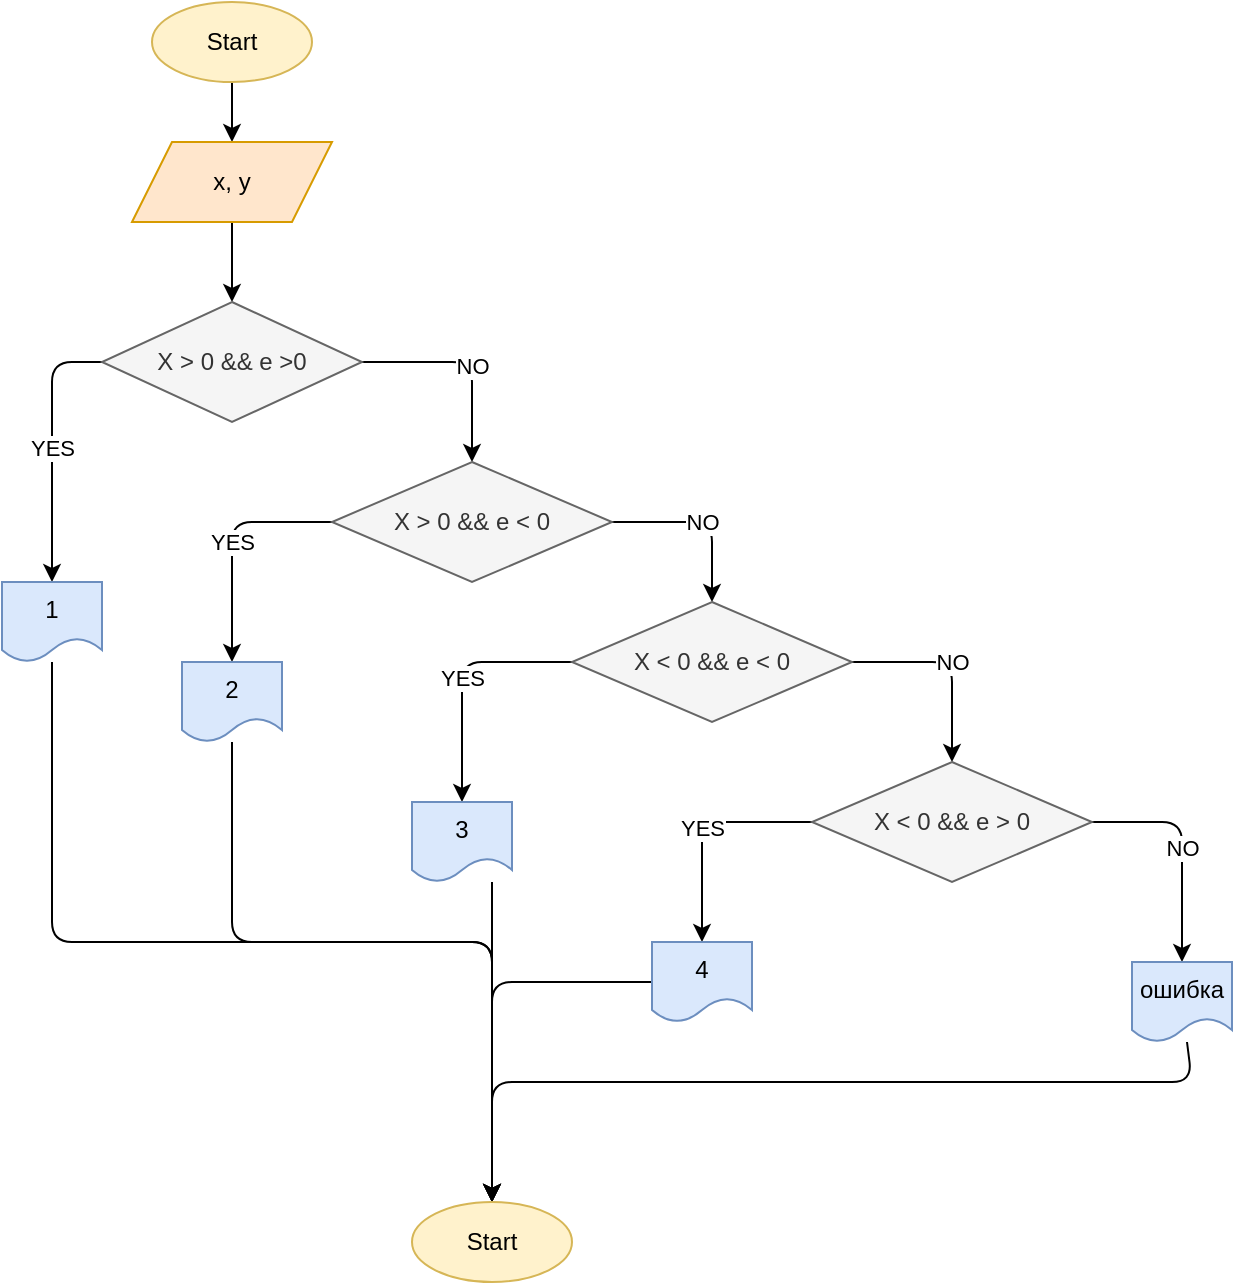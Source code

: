 <mxfile>
    <diagram id="3CMsw0yixThUSKY9bedl" name="Page-1">
        <mxGraphModel dx="755" dy="432" grid="1" gridSize="10" guides="1" tooltips="1" connect="1" arrows="1" fold="1" page="0" pageScale="1" pageWidth="827" pageHeight="1169" background="#ffffff" math="0" shadow="0">
            <root>
                <mxCell id="0"/>
                <mxCell id="1" parent="0"/>
                <mxCell id="10" value="" style="edgeStyle=none;html=1;fontColor=#000000;strokeColor=#000000;" edge="1" parent="1" source="2" target="9">
                    <mxGeometry relative="1" as="geometry"/>
                </mxCell>
                <mxCell id="2" value="&lt;font color=&quot;#000000&quot;&gt;Start&lt;/font&gt;" style="ellipse;whiteSpace=wrap;html=1;fillColor=#fff2cc;strokeColor=#d6b656;" vertex="1" parent="1">
                    <mxGeometry x="280" y="100" width="80" height="40" as="geometry"/>
                </mxCell>
                <mxCell id="12" value="" style="edgeStyle=none;html=1;fontColor=#000000;strokeColor=#000000;" edge="1" parent="1" source="9" target="11">
                    <mxGeometry relative="1" as="geometry"/>
                </mxCell>
                <mxCell id="9" value="&lt;font color=&quot;#000000&quot;&gt;x, y&lt;/font&gt;" style="shape=parallelogram;perimeter=parallelogramPerimeter;whiteSpace=wrap;html=1;fixedSize=1;fillColor=#ffe6cc;strokeColor=#d79b00;" vertex="1" parent="1">
                    <mxGeometry x="270" y="170" width="100" height="40" as="geometry"/>
                </mxCell>
                <mxCell id="15" value="&lt;span style=&quot;background-color: rgb(255 , 255 , 255)&quot;&gt;NO&lt;/span&gt;" style="edgeStyle=none;html=1;fontColor=#000000;strokeColor=#000000;" edge="1" parent="1" source="11" target="14">
                    <mxGeometry x="0.086" relative="1" as="geometry">
                        <Array as="points">
                            <mxPoint x="440" y="280"/>
                        </Array>
                        <mxPoint as="offset"/>
                    </mxGeometry>
                </mxCell>
                <mxCell id="19" value="&lt;span style=&quot;background-color: rgb(255 , 255 , 255)&quot;&gt;YES&lt;/span&gt;" style="edgeStyle=none;html=1;fontColor=#000000;strokeColor=#000000;entryX=0.5;entryY=0;entryDx=0;entryDy=0;" edge="1" parent="1" source="11" target="16">
                    <mxGeometry relative="1" as="geometry">
                        <mxPoint x="160" y="280" as="targetPoint"/>
                        <Array as="points">
                            <mxPoint x="230" y="280"/>
                        </Array>
                    </mxGeometry>
                </mxCell>
                <mxCell id="11" value="X &amp;gt; 0 &amp;amp;&amp;amp; e &amp;gt;0" style="rhombus;whiteSpace=wrap;html=1;fillColor=#f5f5f5;strokeColor=#666666;fontColor=#333333;" vertex="1" parent="1">
                    <mxGeometry x="255" y="250" width="130" height="60" as="geometry"/>
                </mxCell>
                <mxCell id="20" value="&lt;font color=&quot;#000000&quot;&gt;NO&lt;/font&gt;" style="edgeStyle=none;html=1;labelBackgroundColor=#FFFFFF;fontColor=#FFFFFF;strokeColor=#000000;entryX=0.5;entryY=0;entryDx=0;entryDy=0;" edge="1" parent="1" source="14" target="27">
                    <mxGeometry relative="1" as="geometry">
                        <mxPoint x="560" y="440" as="targetPoint"/>
                        <Array as="points">
                            <mxPoint x="560" y="360"/>
                        </Array>
                    </mxGeometry>
                </mxCell>
                <mxCell id="22" value="&lt;font color=&quot;#000000&quot;&gt;YES&lt;/font&gt;" style="edgeStyle=none;html=1;labelBackgroundColor=#FFFFFF;fontColor=#FFFFFF;strokeColor=#000000;entryX=0.5;entryY=0;entryDx=0;entryDy=0;" edge="1" parent="1" source="14" target="23">
                    <mxGeometry relative="1" as="geometry">
                        <mxPoint x="310" y="460" as="targetPoint"/>
                        <Array as="points">
                            <mxPoint x="320" y="360"/>
                        </Array>
                    </mxGeometry>
                </mxCell>
                <mxCell id="14" value="X &amp;gt; 0 &amp;amp;&amp;amp; e &amp;lt; 0" style="rhombus;whiteSpace=wrap;html=1;fillColor=#f5f5f5;strokeColor=#666666;fontColor=#333333;" vertex="1" parent="1">
                    <mxGeometry x="370" y="330" width="140" height="60" as="geometry"/>
                </mxCell>
                <mxCell id="36" style="edgeStyle=none;html=1;labelBackgroundColor=#FFFFFF;fontColor=#000000;strokeColor=#000000;" edge="1" parent="1" source="16" target="35">
                    <mxGeometry relative="1" as="geometry">
                        <Array as="points">
                            <mxPoint x="230" y="570"/>
                            <mxPoint x="450" y="570"/>
                        </Array>
                    </mxGeometry>
                </mxCell>
                <mxCell id="16" value="&lt;font color=&quot;#000000&quot;&gt;1&lt;/font&gt;" style="shape=document;whiteSpace=wrap;html=1;boundedLbl=1;fillColor=#dae8fc;strokeColor=#6c8ebf;" vertex="1" parent="1">
                    <mxGeometry x="205" y="390" width="50" height="40" as="geometry"/>
                </mxCell>
                <mxCell id="38" style="edgeStyle=none;html=1;entryX=0.5;entryY=0;entryDx=0;entryDy=0;labelBackgroundColor=#FFFFFF;fontColor=#000000;strokeColor=#000000;" edge="1" parent="1" source="23" target="35">
                    <mxGeometry relative="1" as="geometry">
                        <Array as="points">
                            <mxPoint x="320" y="570"/>
                            <mxPoint x="450" y="570"/>
                        </Array>
                    </mxGeometry>
                </mxCell>
                <mxCell id="23" value="&lt;font color=&quot;#000000&quot;&gt;2&lt;/font&gt;" style="shape=document;whiteSpace=wrap;html=1;boundedLbl=1;fillColor=#dae8fc;strokeColor=#6c8ebf;" vertex="1" parent="1">
                    <mxGeometry x="295" y="430" width="50" height="40" as="geometry"/>
                </mxCell>
                <mxCell id="25" value="&lt;font color=&quot;#000000&quot;&gt;NO&lt;/font&gt;" style="edgeStyle=none;html=1;labelBackgroundColor=#FFFFFF;fontColor=#FFFFFF;strokeColor=#000000;entryX=0.5;entryY=0;entryDx=0;entryDy=0;" edge="1" parent="1" source="27" target="31">
                    <mxGeometry relative="1" as="geometry">
                        <mxPoint x="675" y="510" as="targetPoint"/>
                        <Array as="points">
                            <mxPoint x="680" y="430"/>
                        </Array>
                    </mxGeometry>
                </mxCell>
                <mxCell id="26" value="&lt;font color=&quot;#000000&quot;&gt;YES&lt;/font&gt;" style="edgeStyle=none;html=1;labelBackgroundColor=#FFFFFF;fontColor=#FFFFFF;strokeColor=#000000;entryX=0.5;entryY=0;entryDx=0;entryDy=0;" edge="1" parent="1" source="27" target="28">
                    <mxGeometry relative="1" as="geometry">
                        <mxPoint x="425" y="530" as="targetPoint"/>
                        <Array as="points">
                            <mxPoint x="435" y="430"/>
                        </Array>
                    </mxGeometry>
                </mxCell>
                <mxCell id="27" value="X &amp;lt; 0 &amp;amp;&amp;amp; e &amp;lt; 0" style="rhombus;whiteSpace=wrap;html=1;fillColor=#f5f5f5;strokeColor=#666666;fontColor=#333333;" vertex="1" parent="1">
                    <mxGeometry x="490" y="400" width="140" height="60" as="geometry"/>
                </mxCell>
                <mxCell id="37" style="edgeStyle=none;html=1;entryX=0.5;entryY=0;entryDx=0;entryDy=0;labelBackgroundColor=#FFFFFF;fontColor=#000000;strokeColor=#000000;" edge="1" parent="1" source="28" target="35">
                    <mxGeometry relative="1" as="geometry">
                        <Array as="points">
                            <mxPoint x="450" y="540"/>
                        </Array>
                    </mxGeometry>
                </mxCell>
                <mxCell id="28" value="&lt;font color=&quot;#000000&quot;&gt;3&lt;/font&gt;" style="shape=document;whiteSpace=wrap;html=1;boundedLbl=1;fillColor=#dae8fc;strokeColor=#6c8ebf;" vertex="1" parent="1">
                    <mxGeometry x="410" y="500" width="50" height="40" as="geometry"/>
                </mxCell>
                <mxCell id="29" value="&lt;font color=&quot;#000000&quot;&gt;NO&lt;/font&gt;" style="edgeStyle=none;html=1;labelBackgroundColor=#FFFFFF;fontColor=#FFFFFF;strokeColor=#000000;" edge="1" parent="1" source="31" target="34">
                    <mxGeometry relative="1" as="geometry">
                        <mxPoint x="795" y="590" as="targetPoint"/>
                        <Array as="points">
                            <mxPoint x="795" y="510"/>
                        </Array>
                    </mxGeometry>
                </mxCell>
                <mxCell id="30" value="&lt;font color=&quot;#000000&quot;&gt;YES&lt;/font&gt;" style="edgeStyle=none;html=1;labelBackgroundColor=#FFFFFF;fontColor=#FFFFFF;strokeColor=#000000;entryX=0.5;entryY=0;entryDx=0;entryDy=0;" edge="1" parent="1" source="31" target="32">
                    <mxGeometry relative="1" as="geometry">
                        <mxPoint x="545" y="610" as="targetPoint"/>
                        <Array as="points">
                            <mxPoint x="555" y="510"/>
                        </Array>
                    </mxGeometry>
                </mxCell>
                <mxCell id="31" value="X &amp;lt; 0 &amp;amp;&amp;amp; e &amp;gt; 0" style="rhombus;whiteSpace=wrap;html=1;fillColor=#f5f5f5;strokeColor=#666666;fontColor=#333333;" vertex="1" parent="1">
                    <mxGeometry x="610" y="480" width="140" height="60" as="geometry"/>
                </mxCell>
                <mxCell id="39" style="edgeStyle=none;html=1;entryX=0.5;entryY=0;entryDx=0;entryDy=0;labelBackgroundColor=#FFFFFF;fontColor=#000000;strokeColor=#000000;" edge="1" parent="1" source="32" target="35">
                    <mxGeometry relative="1" as="geometry">
                        <Array as="points">
                            <mxPoint x="450" y="590"/>
                        </Array>
                    </mxGeometry>
                </mxCell>
                <mxCell id="32" value="&lt;font color=&quot;#000000&quot;&gt;4&lt;/font&gt;" style="shape=document;whiteSpace=wrap;html=1;boundedLbl=1;fillColor=#dae8fc;strokeColor=#6c8ebf;" vertex="1" parent="1">
                    <mxGeometry x="530" y="570" width="50" height="40" as="geometry"/>
                </mxCell>
                <mxCell id="40" style="edgeStyle=none;html=1;entryX=0.5;entryY=0;entryDx=0;entryDy=0;labelBackgroundColor=#FFFFFF;fontColor=#000000;strokeColor=#000000;" edge="1" parent="1" source="34" target="35">
                    <mxGeometry relative="1" as="geometry">
                        <Array as="points">
                            <mxPoint x="800" y="640"/>
                            <mxPoint x="750" y="640"/>
                            <mxPoint x="450" y="640"/>
                        </Array>
                    </mxGeometry>
                </mxCell>
                <mxCell id="34" value="&lt;font color=&quot;#000000&quot;&gt;ошибка&lt;/font&gt;" style="shape=document;whiteSpace=wrap;html=1;boundedLbl=1;fillColor=#dae8fc;strokeColor=#6c8ebf;" vertex="1" parent="1">
                    <mxGeometry x="770" y="580" width="50" height="40" as="geometry"/>
                </mxCell>
                <mxCell id="35" value="&lt;font color=&quot;#000000&quot;&gt;Start&lt;/font&gt;" style="ellipse;whiteSpace=wrap;html=1;fillColor=#fff2cc;strokeColor=#d6b656;" vertex="1" parent="1">
                    <mxGeometry x="410" y="700" width="80" height="40" as="geometry"/>
                </mxCell>
            </root>
        </mxGraphModel>
    </diagram>
</mxfile>